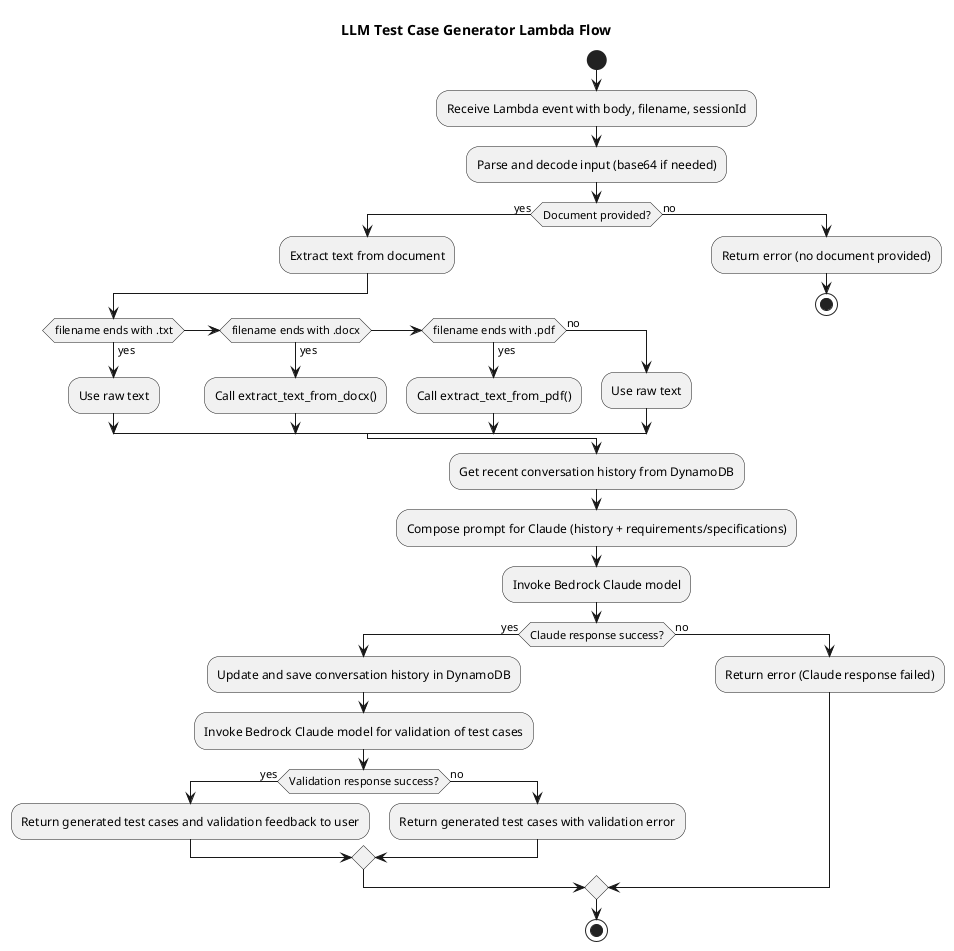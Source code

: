 @startuml LLMTestCaseGenerator
title LLM Test Case Generator Lambda Flow

start

:Receive Lambda event with body, filename, sessionId;
:Parse and decode input (base64 if needed);

if (Document provided?) then (yes)
    :Extract text from document;
    if (filename ends with .txt) then (yes)
        :Use raw text;
    else if (filename ends with .docx) then (yes)
        :Call extract_text_from_docx();
    else if (filename ends with .pdf) then (yes)
        :Call extract_text_from_pdf();
    else (no)
        :Use raw text;
    endif
else (no)
    :Return error (no document provided);
    stop
endif

:Get recent conversation history from DynamoDB;
:Compose prompt for Claude (history + requirements/specifications);

:Invoke Bedrock Claude model;
if (Claude response success?) then (yes)
    :Update and save conversation history in DynamoDB;
    :Invoke Bedrock Claude model for validation of test cases;
    if (Validation response success?) then (yes)
        :Return generated test cases and validation feedback to user;
    else (no)
        :Return generated test cases with validation error;
    endif
else (no)
    :Return error (Claude response failed);
endif

stop
@enduml